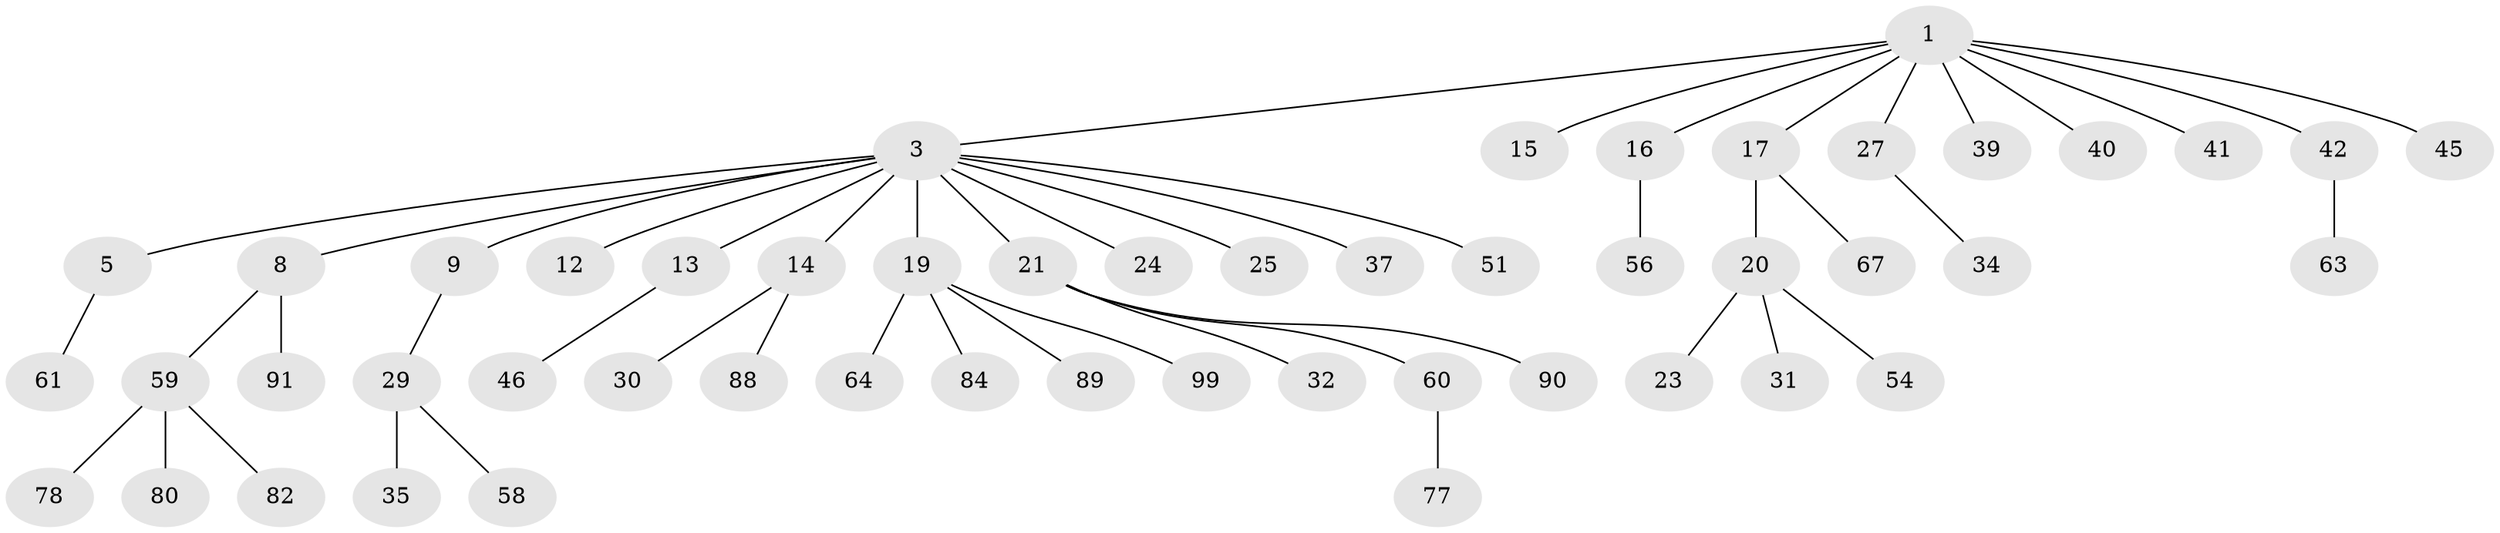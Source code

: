 // original degree distribution, {7: 0.0196078431372549, 4: 0.0784313725490196, 6: 0.00980392156862745, 3: 0.1568627450980392, 2: 0.22549019607843138, 1: 0.5, 5: 0.00980392156862745}
// Generated by graph-tools (version 1.1) at 2025/15/03/09/25 04:15:36]
// undirected, 51 vertices, 50 edges
graph export_dot {
graph [start="1"]
  node [color=gray90,style=filled];
  1 [super="+2+6"];
  3 [super="+4+10+7+22"];
  5 [super="+36+95"];
  8 [super="+11"];
  9 [super="+92+86"];
  12 [super="+76"];
  13;
  14 [super="+81+52"];
  15 [super="+70+44+26"];
  16 [super="+18"];
  17;
  19 [super="+48"];
  20 [super="+49"];
  21 [super="+28"];
  23 [super="+65+47"];
  24 [super="+97"];
  25;
  27;
  29;
  30;
  31 [super="+73"];
  32;
  34 [super="+101+71"];
  35 [super="+102+85"];
  37;
  39;
  40 [super="+43"];
  41;
  42;
  45 [super="+98"];
  46;
  51;
  54;
  56 [super="+57"];
  58 [super="+69+66"];
  59;
  60;
  61;
  63;
  64;
  67;
  77;
  78 [super="+93"];
  80;
  82;
  84;
  88;
  89;
  90;
  91;
  99;
  1 -- 3;
  1 -- 16;
  1 -- 40;
  1 -- 41;
  1 -- 42;
  1 -- 27;
  1 -- 45;
  1 -- 39;
  1 -- 17;
  1 -- 15;
  3 -- 5;
  3 -- 8;
  3 -- 51;
  3 -- 21;
  3 -- 9;
  3 -- 13;
  3 -- 14;
  3 -- 19;
  3 -- 12;
  3 -- 24;
  3 -- 25;
  3 -- 37;
  5 -- 61;
  8 -- 91;
  8 -- 59;
  9 -- 29;
  13 -- 46;
  14 -- 30;
  14 -- 88;
  16 -- 56;
  17 -- 20;
  17 -- 67;
  19 -- 64;
  19 -- 89;
  19 -- 99;
  19 -- 84;
  20 -- 23;
  20 -- 31;
  20 -- 54;
  21 -- 32;
  21 -- 90;
  21 -- 60;
  27 -- 34;
  29 -- 35;
  29 -- 58;
  42 -- 63;
  59 -- 78;
  59 -- 80;
  59 -- 82;
  60 -- 77;
}
